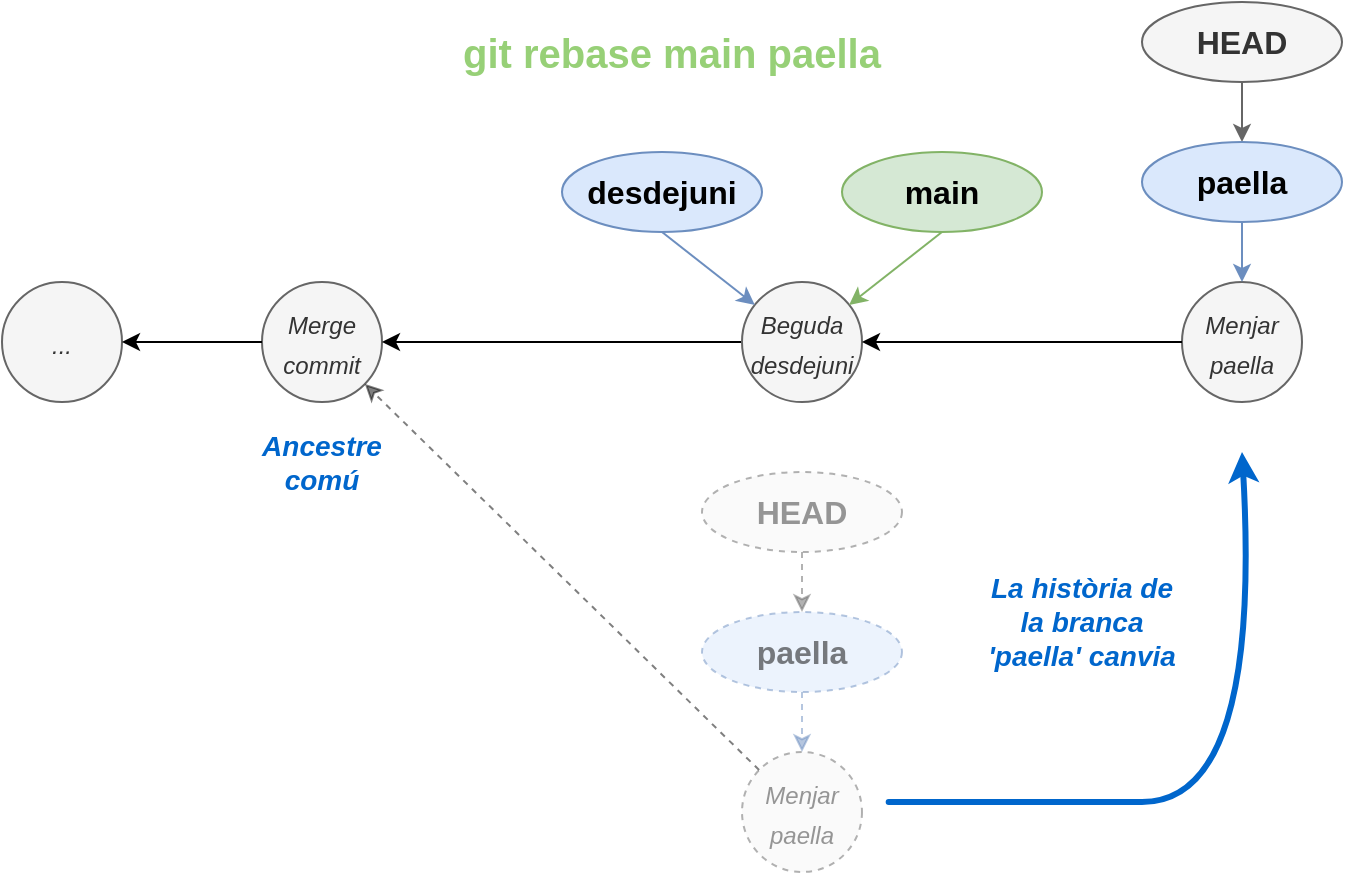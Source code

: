<mxfile version="26.3.0">
  <diagram name="Pàgina-1" id="mhbHxmUa4zc_a_H4eHv1">
    <mxGraphModel dx="2066" dy="1119" grid="1" gridSize="10" guides="1" tooltips="1" connect="1" arrows="1" fold="1" page="1" pageScale="1" pageWidth="827" pageHeight="1169" math="0" shadow="0">
      <root>
        <mxCell id="0" />
        <mxCell id="1" parent="0" />
        <mxCell id="fIYOGUx-Yhvfgm9_j7Pw-4" value="" style="group" vertex="1" connectable="0" parent="1">
          <mxGeometry x="120" y="575" width="670" height="435" as="geometry" />
        </mxCell>
        <mxCell id="gj7dvYsNSeR0b3cTl4Mi-1" value="&lt;i style=&quot;font-size: 16px;&quot;&gt;&lt;font style=&quot;font-size: 12px;&quot;&gt;Merge commit&lt;/font&gt;&lt;/i&gt;" style="ellipse;whiteSpace=wrap;html=1;fillColor=#f5f5f5;fontColor=#333333;strokeColor=#666666;" parent="fIYOGUx-Yhvfgm9_j7Pw-4" vertex="1">
          <mxGeometry x="130" y="140" width="60" height="60" as="geometry" />
        </mxCell>
        <mxCell id="gj7dvYsNSeR0b3cTl4Mi-2" style="rounded=0;orthogonalLoop=1;jettySize=auto;html=1;" parent="fIYOGUx-Yhvfgm9_j7Pw-4" source="gj7dvYsNSeR0b3cTl4Mi-3" target="gj7dvYsNSeR0b3cTl4Mi-1" edge="1">
          <mxGeometry relative="1" as="geometry" />
        </mxCell>
        <mxCell id="gj7dvYsNSeR0b3cTl4Mi-3" value="&lt;i style=&quot;font-size: 16px;&quot;&gt;&lt;font style=&quot;font-size: 12px;&quot;&gt;Beguda desdejuni&lt;/font&gt;&lt;/i&gt;" style="ellipse;whiteSpace=wrap;html=1;fillColor=#f5f5f5;fontColor=#333333;strokeColor=#666666;" parent="fIYOGUx-Yhvfgm9_j7Pw-4" vertex="1">
          <mxGeometry x="370" y="140" width="60" height="60" as="geometry" />
        </mxCell>
        <mxCell id="gj7dvYsNSeR0b3cTl4Mi-4" style="rounded=0;orthogonalLoop=1;jettySize=auto;html=1;exitX=0.5;exitY=1;exitDx=0;exitDy=0;fillColor=#dae8fc;strokeColor=#6c8ebf;" parent="fIYOGUx-Yhvfgm9_j7Pw-4" source="gj7dvYsNSeR0b3cTl4Mi-5" target="gj7dvYsNSeR0b3cTl4Mi-3" edge="1">
          <mxGeometry relative="1" as="geometry">
            <mxPoint x="359" y="160" as="targetPoint" />
          </mxGeometry>
        </mxCell>
        <mxCell id="gj7dvYsNSeR0b3cTl4Mi-5" value="desdejuni" style="ellipse;whiteSpace=wrap;html=1;fillColor=#dae8fc;strokeColor=#6c8ebf;fontSize=16;fontStyle=1" parent="fIYOGUx-Yhvfgm9_j7Pw-4" vertex="1">
          <mxGeometry x="280" y="75" width="100" height="40" as="geometry" />
        </mxCell>
        <mxCell id="gj7dvYsNSeR0b3cTl4Mi-6" value="&lt;i style=&quot;font-size: 16px;&quot;&gt;&lt;font style=&quot;font-size: 12px;&quot;&gt;Menjar paella&lt;/font&gt;&lt;/i&gt;" style="ellipse;whiteSpace=wrap;html=1;fillColor=#f5f5f5;fontColor=#333333;strokeColor=#666666;opacity=50;dashed=1;textOpacity=50;" parent="fIYOGUx-Yhvfgm9_j7Pw-4" vertex="1">
          <mxGeometry x="370" y="375" width="60" height="60" as="geometry" />
        </mxCell>
        <mxCell id="gj7dvYsNSeR0b3cTl4Mi-7" style="rounded=0;orthogonalLoop=1;jettySize=auto;html=1;exitX=0.5;exitY=1;exitDx=0;exitDy=0;fillColor=#dae8fc;strokeColor=#6c8ebf;opacity=50;dashed=1;textOpacity=50;" parent="fIYOGUx-Yhvfgm9_j7Pw-4" source="gj7dvYsNSeR0b3cTl4Mi-8" target="gj7dvYsNSeR0b3cTl4Mi-6" edge="1">
          <mxGeometry relative="1" as="geometry">
            <mxPoint x="319" y="380" as="targetPoint" />
          </mxGeometry>
        </mxCell>
        <mxCell id="gj7dvYsNSeR0b3cTl4Mi-8" value="paella" style="ellipse;whiteSpace=wrap;html=1;fillColor=#dae8fc;strokeColor=#6c8ebf;fontSize=16;fontStyle=1;opacity=50;dashed=1;textOpacity=50;" parent="fIYOGUx-Yhvfgm9_j7Pw-4" vertex="1">
          <mxGeometry x="350" y="305" width="100" height="40" as="geometry" />
        </mxCell>
        <mxCell id="gj7dvYsNSeR0b3cTl4Mi-9" style="rounded=0;orthogonalLoop=1;jettySize=auto;html=1;opacity=50;dashed=1;textOpacity=50;" parent="fIYOGUx-Yhvfgm9_j7Pw-4" source="gj7dvYsNSeR0b3cTl4Mi-6" target="gj7dvYsNSeR0b3cTl4Mi-1" edge="1">
          <mxGeometry relative="1" as="geometry">
            <mxPoint x="405" y="118.5" as="sourcePoint" />
            <mxPoint x="257" y="261.5" as="targetPoint" />
          </mxGeometry>
        </mxCell>
        <mxCell id="gj7dvYsNSeR0b3cTl4Mi-10" value="&lt;font color=&quot;#0066cc&quot; style=&quot;font-size: 14px;&quot;&gt;&lt;b&gt;Ancestre comú&lt;/b&gt;&lt;/font&gt;" style="text;html=1;strokeColor=none;fillColor=none;align=center;verticalAlign=middle;whiteSpace=wrap;rounded=0;fontStyle=2" parent="fIYOGUx-Yhvfgm9_j7Pw-4" vertex="1">
          <mxGeometry x="130" y="215" width="60" height="30" as="geometry" />
        </mxCell>
        <mxCell id="gj7dvYsNSeR0b3cTl4Mi-11" style="rounded=0;orthogonalLoop=1;jettySize=auto;html=1;exitX=0.5;exitY=1;exitDx=0;exitDy=0;fillColor=#d5e8d4;strokeColor=#82b366;" parent="fIYOGUx-Yhvfgm9_j7Pw-4" source="gj7dvYsNSeR0b3cTl4Mi-12" target="gj7dvYsNSeR0b3cTl4Mi-3" edge="1">
          <mxGeometry relative="1" as="geometry">
            <mxPoint x="635" y="140" as="targetPoint" />
          </mxGeometry>
        </mxCell>
        <mxCell id="gj7dvYsNSeR0b3cTl4Mi-12" value="main" style="ellipse;whiteSpace=wrap;html=1;fillColor=#d5e8d4;strokeColor=#82b366;fontSize=16;fontStyle=1" parent="fIYOGUx-Yhvfgm9_j7Pw-4" vertex="1">
          <mxGeometry x="420" y="75" width="100" height="40" as="geometry" />
        </mxCell>
        <mxCell id="gj7dvYsNSeR0b3cTl4Mi-13" style="edgeStyle=orthogonalEdgeStyle;rounded=0;orthogonalLoop=1;jettySize=auto;html=1;exitX=0.5;exitY=1;exitDx=0;exitDy=0;fillColor=#f5f5f5;strokeColor=#666666;" parent="fIYOGUx-Yhvfgm9_j7Pw-4" source="gj7dvYsNSeR0b3cTl4Mi-14" edge="1">
          <mxGeometry relative="1" as="geometry">
            <mxPoint x="620" y="70" as="targetPoint" />
          </mxGeometry>
        </mxCell>
        <mxCell id="gj7dvYsNSeR0b3cTl4Mi-14" value="HEAD" style="ellipse;whiteSpace=wrap;html=1;fillColor=#f5f5f5;strokeColor=#666666;fontSize=16;fontStyle=1;fontColor=#333333;" parent="fIYOGUx-Yhvfgm9_j7Pw-4" vertex="1">
          <mxGeometry x="570" width="100" height="40" as="geometry" />
        </mxCell>
        <mxCell id="gj7dvYsNSeR0b3cTl4Mi-15" value="&lt;i style=&quot;font-size: 16px;&quot;&gt;&lt;font style=&quot;font-size: 12px;&quot;&gt;...&lt;/font&gt;&lt;/i&gt;" style="ellipse;whiteSpace=wrap;html=1;fillColor=#f5f5f5;fontColor=#333333;strokeColor=#666666;" parent="fIYOGUx-Yhvfgm9_j7Pw-4" vertex="1">
          <mxGeometry y="140" width="60" height="60" as="geometry" />
        </mxCell>
        <mxCell id="gj7dvYsNSeR0b3cTl4Mi-16" style="rounded=0;orthogonalLoop=1;jettySize=auto;html=1;" parent="fIYOGUx-Yhvfgm9_j7Pw-4" source="gj7dvYsNSeR0b3cTl4Mi-1" target="gj7dvYsNSeR0b3cTl4Mi-15" edge="1">
          <mxGeometry relative="1" as="geometry">
            <mxPoint x="380" y="180" as="sourcePoint" />
            <mxPoint x="200" y="180" as="targetPoint" />
          </mxGeometry>
        </mxCell>
        <mxCell id="gj7dvYsNSeR0b3cTl4Mi-17" value="&lt;i style=&quot;font-size: 16px;&quot;&gt;&lt;font style=&quot;font-size: 12px;&quot;&gt;Menjar paella&lt;/font&gt;&lt;/i&gt;" style="ellipse;whiteSpace=wrap;html=1;fillColor=#f5f5f5;fontColor=#333333;strokeColor=#666666;" parent="fIYOGUx-Yhvfgm9_j7Pw-4" vertex="1">
          <mxGeometry x="590" y="140" width="60" height="60" as="geometry" />
        </mxCell>
        <mxCell id="gj7dvYsNSeR0b3cTl4Mi-18" style="rounded=0;orthogonalLoop=1;jettySize=auto;html=1;exitX=0.5;exitY=1;exitDx=0;exitDy=0;fillColor=#dae8fc;strokeColor=#6c8ebf;" parent="fIYOGUx-Yhvfgm9_j7Pw-4" source="gj7dvYsNSeR0b3cTl4Mi-19" target="gj7dvYsNSeR0b3cTl4Mi-17" edge="1">
          <mxGeometry relative="1" as="geometry">
            <mxPoint x="539" y="145" as="targetPoint" />
          </mxGeometry>
        </mxCell>
        <mxCell id="gj7dvYsNSeR0b3cTl4Mi-19" value="paella" style="ellipse;whiteSpace=wrap;html=1;fillColor=#dae8fc;strokeColor=#6c8ebf;fontSize=16;fontStyle=1" parent="fIYOGUx-Yhvfgm9_j7Pw-4" vertex="1">
          <mxGeometry x="570" y="70" width="100" height="40" as="geometry" />
        </mxCell>
        <mxCell id="gj7dvYsNSeR0b3cTl4Mi-20" style="rounded=0;orthogonalLoop=1;jettySize=auto;html=1;" parent="fIYOGUx-Yhvfgm9_j7Pw-4" source="gj7dvYsNSeR0b3cTl4Mi-17" target="gj7dvYsNSeR0b3cTl4Mi-3" edge="1">
          <mxGeometry relative="1" as="geometry">
            <mxPoint x="610" y="-41.5" as="sourcePoint" />
            <mxPoint x="390" y="27" as="targetPoint" />
          </mxGeometry>
        </mxCell>
        <mxCell id="gj7dvYsNSeR0b3cTl4Mi-22" value="" style="curved=1;endArrow=classic;html=1;rounded=0;strokeWidth=3;fillColor=#dae8fc;strokeColor=#0066CC;" parent="fIYOGUx-Yhvfgm9_j7Pw-4" edge="1">
          <mxGeometry width="50" height="50" relative="1" as="geometry">
            <mxPoint x="510" y="400" as="sourcePoint" />
            <mxPoint x="620" y="225" as="targetPoint" />
            <Array as="points">
              <mxPoint x="410" y="400" />
              <mxPoint x="510" y="400" />
              <mxPoint x="630" y="400" />
            </Array>
          </mxGeometry>
        </mxCell>
        <mxCell id="gj7dvYsNSeR0b3cTl4Mi-23" value="&lt;font color=&quot;#0066cc&quot; style=&quot;font-size: 14px;&quot;&gt;&lt;b&gt;La història de la branca &#39;paella&#39; canvia&lt;/b&gt;&lt;/font&gt;" style="text;html=1;strokeColor=none;fillColor=none;align=center;verticalAlign=middle;whiteSpace=wrap;rounded=0;fontStyle=2" parent="fIYOGUx-Yhvfgm9_j7Pw-4" vertex="1">
          <mxGeometry x="490" y="295" width="100" height="30" as="geometry" />
        </mxCell>
        <mxCell id="fIYOGUx-Yhvfgm9_j7Pw-1" style="edgeStyle=orthogonalEdgeStyle;rounded=0;orthogonalLoop=1;jettySize=auto;html=1;exitX=0.5;exitY=1;exitDx=0;exitDy=0;fillColor=#f5f5f5;strokeColor=#666666;opacity=50;dashed=1;" edge="1" parent="fIYOGUx-Yhvfgm9_j7Pw-4" source="fIYOGUx-Yhvfgm9_j7Pw-2">
          <mxGeometry relative="1" as="geometry">
            <mxPoint x="400" y="305" as="targetPoint" />
          </mxGeometry>
        </mxCell>
        <mxCell id="fIYOGUx-Yhvfgm9_j7Pw-2" value="HEAD" style="ellipse;whiteSpace=wrap;html=1;fillColor=#f5f5f5;strokeColor=#666666;fontSize=16;fontStyle=1;fontColor=#333333;opacity=50;dashed=1;textOpacity=50;" vertex="1" parent="fIYOGUx-Yhvfgm9_j7Pw-4">
          <mxGeometry x="350" y="235" width="100" height="40" as="geometry" />
        </mxCell>
        <mxCell id="fIYOGUx-Yhvfgm9_j7Pw-3" value="git rebase main paella" style="text;html=1;align=center;verticalAlign=middle;whiteSpace=wrap;rounded=0;fontStyle=1;fontSize=20;fontColor=#97D077;" vertex="1" parent="fIYOGUx-Yhvfgm9_j7Pw-4">
          <mxGeometry x="215" y="10" width="240" height="30" as="geometry" />
        </mxCell>
      </root>
    </mxGraphModel>
  </diagram>
</mxfile>
